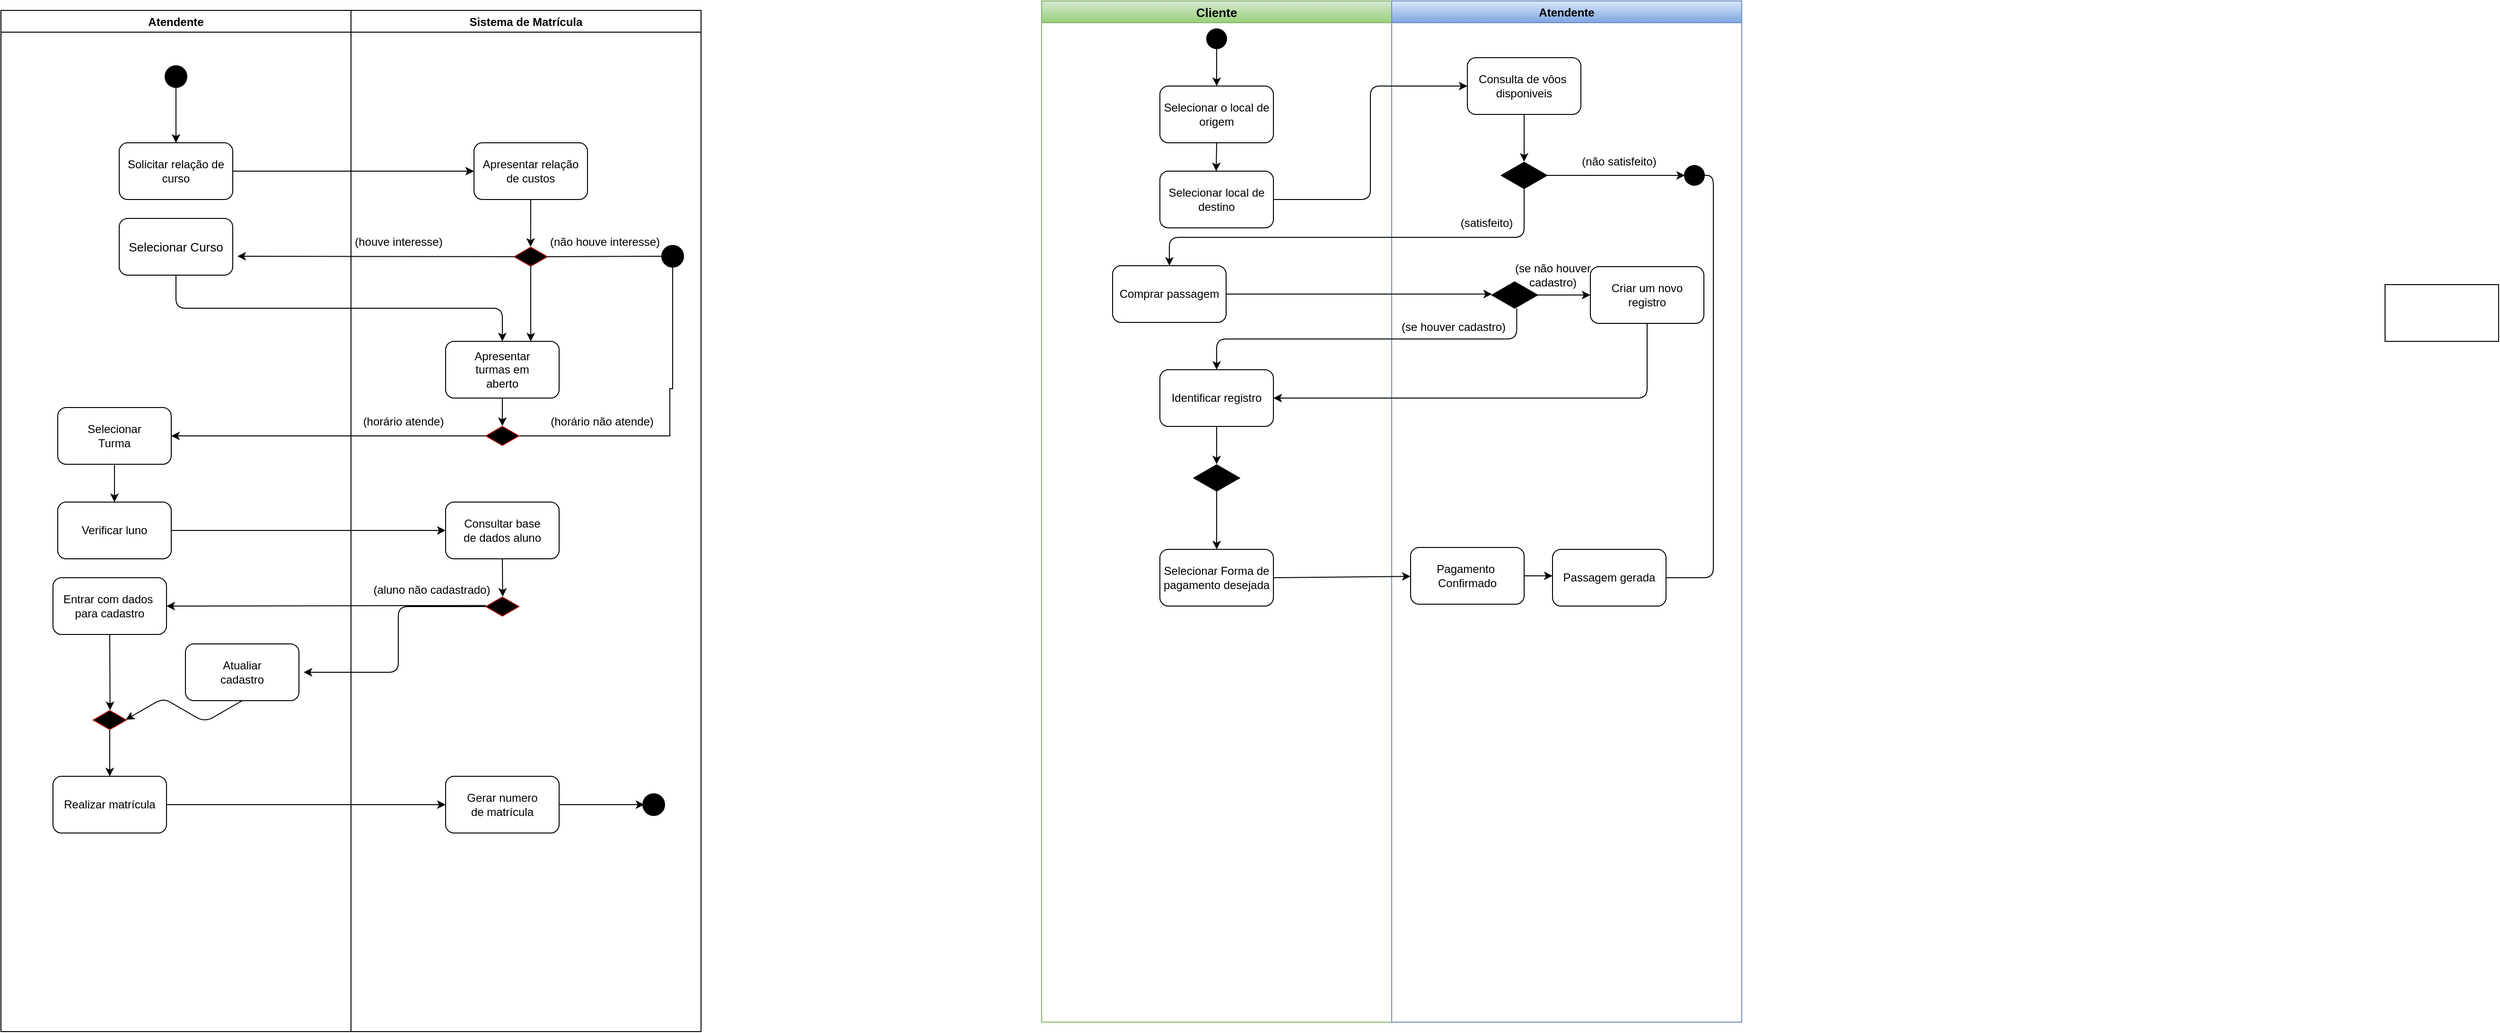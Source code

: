 <mxfile>
    <diagram id="g-64LbvGBwGpzVJ8J7Hl" name="Página-1">
        <mxGraphModel dx="832" dy="515" grid="1" gridSize="10" guides="1" tooltips="1" connect="1" arrows="1" fold="1" page="1" pageScale="1" pageWidth="827" pageHeight="1169" math="0" shadow="0">
            <root>
                <mxCell id="0"/>
                <mxCell id="1" parent="0"/>
                <mxCell id="2" value="Atendente" style="swimlane;" vertex="1" parent="1">
                    <mxGeometry x="80" y="440" width="370" height="1080" as="geometry"/>
                </mxCell>
                <mxCell id="4" value="" style="shape=waypoint;sketch=0;fillStyle=solid;size=6;pointerEvents=1;points=[];fillColor=none;resizable=0;rotatable=0;perimeter=centerPerimeter;snapToPoint=1;strokeWidth=10;" vertex="1" parent="2">
                    <mxGeometry x="175" y="60" width="20" height="20" as="geometry"/>
                </mxCell>
                <mxCell id="5" value="" style="endArrow=classic;html=1;exitX=0.443;exitY=1.057;exitDx=0;exitDy=0;exitPerimeter=0;" edge="1" parent="2" source="4">
                    <mxGeometry width="50" height="50" relative="1" as="geometry">
                        <mxPoint x="140" y="230" as="sourcePoint"/>
                        <mxPoint x="185" y="140" as="targetPoint"/>
                    </mxGeometry>
                </mxCell>
                <mxCell id="57" style="edgeStyle=none;html=1;" edge="1" parent="2" source="6">
                    <mxGeometry relative="1" as="geometry">
                        <mxPoint x="500.0" y="170" as="targetPoint"/>
                    </mxGeometry>
                </mxCell>
                <mxCell id="6" value="Solicitar relação de curso" style="rounded=1;whiteSpace=wrap;html=1;" vertex="1" parent="2">
                    <mxGeometry x="125" y="140" width="120" height="60" as="geometry"/>
                </mxCell>
                <mxCell id="7" value="&lt;font style=&quot;font-size: 13px;&quot;&gt;Selecionar Curso&lt;/font&gt;" style="rounded=1;whiteSpace=wrap;html=1;" vertex="1" parent="2">
                    <mxGeometry x="125" y="220" width="120" height="60" as="geometry"/>
                </mxCell>
                <mxCell id="3" value="Sistema de Matrícula" style="swimlane;" vertex="1" parent="1">
                    <mxGeometry x="450" y="440" width="370" height="1080" as="geometry">
                        <mxRectangle x="450" y="440" width="150" height="30" as="alternateBounds"/>
                    </mxGeometry>
                </mxCell>
                <mxCell id="59" style="edgeStyle=none;html=1;exitX=0.5;exitY=1;exitDx=0;exitDy=0;" edge="1" parent="3" source="11">
                    <mxGeometry relative="1" as="geometry">
                        <mxPoint x="189.824" y="250" as="targetPoint"/>
                    </mxGeometry>
                </mxCell>
                <mxCell id="11" value="Apresentar relação de custos" style="rounded=1;whiteSpace=wrap;html=1;" vertex="1" parent="3">
                    <mxGeometry x="130" y="140" width="120" height="60" as="geometry"/>
                </mxCell>
                <mxCell id="22" value="" style="edgeStyle=segmentEdgeStyle;endArrow=classic;html=1;curved=0;rounded=0;endSize=8;startSize=8;entryX=0.638;entryY=1.2;entryDx=0;entryDy=0;entryPerimeter=0;" edge="1" parent="3" target="23">
                    <mxGeometry width="50" height="50" relative="1" as="geometry">
                        <mxPoint x="177.5" y="450" as="sourcePoint"/>
                        <mxPoint x="337.5" y="340" as="targetPoint"/>
                        <Array as="points">
                            <mxPoint x="337" y="450"/>
                            <mxPoint x="337" y="400"/>
                            <mxPoint x="340" y="400"/>
                        </Array>
                    </mxGeometry>
                </mxCell>
                <mxCell id="23" value="" style="shape=waypoint;sketch=0;fillStyle=solid;size=6;pointerEvents=1;points=[];fillColor=none;resizable=0;rotatable=0;perimeter=centerPerimeter;snapToPoint=1;strokeWidth=10;" vertex="1" parent="3">
                    <mxGeometry x="330" y="250" width="20" height="20" as="geometry"/>
                </mxCell>
                <mxCell id="14" style="edgeStyle=none;html=1;exitX=0.5;exitY=1;exitDx=0;exitDy=0;entryX=0.5;entryY=0;entryDx=0;entryDy=0;" edge="1" parent="3" source="10" target="9">
                    <mxGeometry relative="1" as="geometry"/>
                </mxCell>
                <mxCell id="10" value="Selecionar&lt;div&gt;Turma&lt;/div&gt;" style="rounded=1;whiteSpace=wrap;html=1;" vertex="1" parent="3">
                    <mxGeometry x="-310" y="420" width="120" height="60" as="geometry"/>
                </mxCell>
                <mxCell id="9" value="Verificar luno" style="rounded=1;whiteSpace=wrap;html=1;" vertex="1" parent="3">
                    <mxGeometry x="-310" y="520" width="120" height="60" as="geometry"/>
                </mxCell>
                <mxCell id="29" style="edgeStyle=none;html=1;exitX=0.5;exitY=1;exitDx=0;exitDy=0;" edge="1" parent="3" source="8">
                    <mxGeometry relative="1" as="geometry">
                        <mxPoint x="-254.667" y="740" as="targetPoint"/>
                    </mxGeometry>
                </mxCell>
                <mxCell id="8" value="Entrar com dados&amp;nbsp;&lt;div&gt;para cadastro&lt;/div&gt;" style="rounded=1;whiteSpace=wrap;html=1;" vertex="1" parent="3">
                    <mxGeometry x="-315" y="600" width="120" height="60" as="geometry"/>
                </mxCell>
                <mxCell id="25" value="Atualiar&lt;div&gt;cadastro&lt;/div&gt;" style="rounded=1;whiteSpace=wrap;html=1;" vertex="1" parent="3">
                    <mxGeometry x="-175" y="670" width="120" height="60" as="geometry"/>
                </mxCell>
                <mxCell id="50" style="edgeStyle=none;html=1;" edge="1" parent="3" source="31">
                    <mxGeometry relative="1" as="geometry">
                        <mxPoint x="-255" y="810" as="targetPoint"/>
                    </mxGeometry>
                </mxCell>
                <mxCell id="31" value="" style="html=1;whiteSpace=wrap;aspect=fixed;shape=isoRectangle;fillColor=#000000;strokeColor=#B20000;fontColor=#ffffff;" vertex="1" parent="3">
                    <mxGeometry x="-272.5" y="740" width="35" height="21" as="geometry"/>
                </mxCell>
                <mxCell id="32" style="edgeStyle=isometricEdgeStyle;html=1;exitX=0.5;exitY=1;exitDx=0;exitDy=0;entryX=0.986;entryY=0.484;entryDx=0;entryDy=0;entryPerimeter=0;" edge="1" parent="3" source="25" target="31">
                    <mxGeometry relative="1" as="geometry"/>
                </mxCell>
                <mxCell id="52" style="edgeStyle=none;html=1;" edge="1" parent="3" source="51">
                    <mxGeometry relative="1" as="geometry">
                        <mxPoint x="100.0" y="840" as="targetPoint"/>
                    </mxGeometry>
                </mxCell>
                <mxCell id="51" value="Realizar matrícula" style="rounded=1;whiteSpace=wrap;html=1;" vertex="1" parent="3">
                    <mxGeometry x="-315" y="810" width="120" height="60" as="geometry"/>
                </mxCell>
                <mxCell id="18" style="edgeStyle=none;html=1;" edge="1" parent="3" source="19">
                    <mxGeometry relative="1" as="geometry">
                        <mxPoint x="160" y="450" as="targetPoint"/>
                    </mxGeometry>
                </mxCell>
                <mxCell id="16" style="edgeStyle=none;html=1;exitX=0.5;exitY=1;exitDx=0;exitDy=0;" edge="1" parent="3" source="12">
                    <mxGeometry relative="1" as="geometry">
                        <mxPoint x="160.333" y="620" as="targetPoint"/>
                    </mxGeometry>
                </mxCell>
                <mxCell id="12" value="Consultar base&lt;div&gt;de dados aluno&lt;/div&gt;" style="rounded=1;whiteSpace=wrap;html=1;" vertex="1" parent="3">
                    <mxGeometry x="100" y="520" width="120" height="60" as="geometry"/>
                </mxCell>
                <mxCell id="27" style="edgeStyle=elbowEdgeStyle;html=1;exitX=0.214;exitY=0.5;exitDx=0;exitDy=0;exitPerimeter=0;" edge="1" parent="3" source="17">
                    <mxGeometry relative="1" as="geometry">
                        <mxPoint x="-50" y="700" as="targetPoint"/>
                    </mxGeometry>
                </mxCell>
                <mxCell id="17" value="" style="html=1;whiteSpace=wrap;aspect=fixed;shape=isoRectangle;fillColor=#000000;strokeColor=#B20000;fontColor=#ffffff;" vertex="1" parent="3">
                    <mxGeometry x="142.5" y="620" width="35" height="21" as="geometry"/>
                </mxCell>
                <mxCell id="21" value="" style="edgeStyle=none;html=1;" edge="1" parent="3" target="19">
                    <mxGeometry relative="1" as="geometry">
                        <mxPoint x="610" y="890" as="targetPoint"/>
                        <mxPoint x="160.0" y="410" as="sourcePoint"/>
                    </mxGeometry>
                </mxCell>
                <mxCell id="19" value="" style="html=1;whiteSpace=wrap;aspect=fixed;shape=isoRectangle;fillColor=#000000;strokeColor=#B20000;fontColor=#ffffff;" vertex="1" parent="3">
                    <mxGeometry x="142.5" y="439.5" width="35" height="21" as="geometry"/>
                </mxCell>
                <mxCell id="28" value="(aluno não cadastrado)" style="text;html=1;align=center;verticalAlign=middle;resizable=0;points=[];autosize=1;strokeColor=none;fillColor=none;" vertex="1" parent="3">
                    <mxGeometry x="10" y="598" width="150" height="30" as="geometry"/>
                </mxCell>
                <mxCell id="33" value="(horário atende)" style="text;html=1;align=center;verticalAlign=middle;resizable=0;points=[];autosize=1;strokeColor=none;fillColor=none;" vertex="1" parent="3">
                    <mxGeometry y="420" width="110" height="30" as="geometry"/>
                </mxCell>
                <mxCell id="49" value="(horário não atende)" style="text;html=1;align=center;verticalAlign=middle;resizable=0;points=[];autosize=1;strokeColor=none;fillColor=none;" vertex="1" parent="3">
                    <mxGeometry x="200" y="420" width="130" height="30" as="geometry"/>
                </mxCell>
                <mxCell id="55" style="edgeStyle=none;html=1;" edge="1" parent="3" source="54">
                    <mxGeometry relative="1" as="geometry">
                        <mxPoint x="310.0" y="840" as="targetPoint"/>
                    </mxGeometry>
                </mxCell>
                <mxCell id="54" value="Gerar numero&lt;div&gt;de matrícula&lt;/div&gt;" style="rounded=1;whiteSpace=wrap;html=1;" vertex="1" parent="3">
                    <mxGeometry x="100" y="810" width="120" height="60" as="geometry"/>
                </mxCell>
                <mxCell id="56" value="" style="shape=waypoint;sketch=0;fillStyle=solid;size=6;pointerEvents=1;points=[];fillColor=none;resizable=0;rotatable=0;perimeter=centerPerimeter;snapToPoint=1;strokeWidth=10;" vertex="1" parent="3">
                    <mxGeometry x="310" y="830" width="20" height="20" as="geometry"/>
                </mxCell>
                <mxCell id="15" style="edgeStyle=none;html=1;exitX=1;exitY=0.5;exitDx=0;exitDy=0;entryX=0;entryY=0.5;entryDx=0;entryDy=0;" edge="1" parent="3" source="9" target="12">
                    <mxGeometry relative="1" as="geometry"/>
                </mxCell>
                <mxCell id="20" style="edgeStyle=none;html=1;entryX=1;entryY=0.5;entryDx=0;entryDy=0;" edge="1" parent="3" source="19" target="10">
                    <mxGeometry relative="1" as="geometry"/>
                </mxCell>
                <mxCell id="26" style="edgeStyle=none;html=1;entryX=1;entryY=0.5;entryDx=0;entryDy=0;exitX=0.01;exitY=0.444;exitDx=0;exitDy=0;exitPerimeter=0;" edge="1" parent="3" source="17" target="8">
                    <mxGeometry relative="1" as="geometry">
                        <mxPoint x="140" y="640" as="sourcePoint"/>
                    </mxGeometry>
                </mxCell>
                <mxCell id="65" value="" style="edgeStyle=none;html=1;entryX=0.75;entryY=0;entryDx=0;entryDy=0;" edge="1" parent="3" source="60" target="13">
                    <mxGeometry relative="1" as="geometry"/>
                </mxCell>
                <mxCell id="60" value="" style="html=1;whiteSpace=wrap;aspect=fixed;shape=isoRectangle;fillColor=#000000;strokeColor=#B20000;fontColor=#ffffff;" vertex="1" parent="3">
                    <mxGeometry x="172.5" y="250" width="35" height="21" as="geometry"/>
                </mxCell>
                <mxCell id="62" style="edgeStyle=none;html=1;entryX=-0.185;entryY=0.729;entryDx=0;entryDy=0;entryPerimeter=0;" edge="1" parent="3" source="60" target="23">
                    <mxGeometry relative="1" as="geometry"/>
                </mxCell>
                <mxCell id="13" value="Apresentar&lt;div&gt;turmas em&lt;/div&gt;&lt;div&gt;aberto&lt;/div&gt;" style="rounded=1;whiteSpace=wrap;html=1;" vertex="1" parent="3">
                    <mxGeometry x="100" y="350" width="120" height="60" as="geometry"/>
                </mxCell>
                <mxCell id="66" value="(houve interesse)" style="text;html=1;align=center;verticalAlign=middle;resizable=0;points=[];autosize=1;strokeColor=none;fillColor=none;" vertex="1" parent="3">
                    <mxGeometry x="-10" y="230" width="120" height="30" as="geometry"/>
                </mxCell>
                <mxCell id="68" value="(não houve interesse)" style="text;html=1;align=center;verticalAlign=middle;resizable=0;points=[];autosize=1;strokeColor=none;fillColor=none;" vertex="1" parent="3">
                    <mxGeometry x="197.5" y="230" width="140" height="30" as="geometry"/>
                </mxCell>
                <mxCell id="61" style="edgeStyle=none;html=1;" edge="1" parent="1" source="60">
                    <mxGeometry relative="1" as="geometry">
                        <mxPoint x="330" y="700" as="targetPoint"/>
                    </mxGeometry>
                </mxCell>
                <mxCell id="64" style="edgeStyle=orthogonalEdgeStyle;html=1;exitX=0.5;exitY=1;exitDx=0;exitDy=0;entryX=0.5;entryY=0;entryDx=0;entryDy=0;" edge="1" parent="1" source="7" target="13">
                    <mxGeometry relative="1" as="geometry"/>
                </mxCell>
                <mxCell id="71" value="" style="whiteSpace=wrap;html=1;" vertex="1" parent="1">
                    <mxGeometry x="2600" y="730" width="120" height="60" as="geometry"/>
                </mxCell>
                <mxCell id="73" value="Cliente" style="swimlane;startSize=23;fontSize=13;fillColor=#d5e8d4;strokeColor=#82b366;gradientColor=#97d077;" vertex="1" parent="1">
                    <mxGeometry x="1180" y="430" width="370" height="1080" as="geometry"/>
                </mxCell>
                <mxCell id="81" style="edgeStyle=none;html=1;" edge="1" parent="73" source="80">
                    <mxGeometry relative="1" as="geometry">
                        <mxPoint x="185" y="90" as="targetPoint"/>
                    </mxGeometry>
                </mxCell>
                <mxCell id="80" value="" style="shape=waypoint;sketch=0;fillStyle=solid;size=6;pointerEvents=1;points=[];fillColor=none;resizable=0;rotatable=0;perimeter=centerPerimeter;snapToPoint=1;strokeWidth=9;" vertex="1" parent="73">
                    <mxGeometry x="175" y="30" width="20" height="20" as="geometry"/>
                </mxCell>
                <mxCell id="83" style="edgeStyle=none;html=1;exitX=0.5;exitY=1;exitDx=0;exitDy=0;" edge="1" parent="73" source="82">
                    <mxGeometry relative="1" as="geometry">
                        <mxPoint x="184.529" y="180" as="targetPoint"/>
                    </mxGeometry>
                </mxCell>
                <mxCell id="82" value="Selecionar o local de origem" style="rounded=1;whiteSpace=wrap;html=1;" vertex="1" parent="73">
                    <mxGeometry x="125" y="90" width="120" height="60" as="geometry"/>
                </mxCell>
                <mxCell id="84" value="Selecionar local de&lt;div&gt;destino&lt;/div&gt;" style="rounded=1;whiteSpace=wrap;html=1;" vertex="1" parent="73">
                    <mxGeometry x="125" y="180" width="120" height="60" as="geometry"/>
                </mxCell>
                <mxCell id="93" value="Comprar passagem" style="rounded=1;whiteSpace=wrap;html=1;" vertex="1" parent="73">
                    <mxGeometry x="75" y="280" width="120" height="60" as="geometry"/>
                </mxCell>
                <mxCell id="110" style="edgeStyle=none;html=1;exitX=0.5;exitY=1;exitDx=0;exitDy=0;" edge="1" parent="73" source="106">
                    <mxGeometry relative="1" as="geometry">
                        <mxPoint x="185" y="490" as="targetPoint"/>
                    </mxGeometry>
                </mxCell>
                <mxCell id="106" value="Identificar registro" style="rounded=1;whiteSpace=wrap;html=1;" vertex="1" parent="73">
                    <mxGeometry x="125" y="390" width="120" height="60" as="geometry"/>
                </mxCell>
                <mxCell id="111" value="" style="html=1;whiteSpace=wrap;aspect=fixed;shape=isoRectangle;fillColor=#000000;" vertex="1" parent="73">
                    <mxGeometry x="160.83" y="490" width="48.33" height="29" as="geometry"/>
                </mxCell>
                <mxCell id="98" value="Selecionar Forma de&lt;div&gt;pagamento desejada&lt;/div&gt;" style="rounded=1;whiteSpace=wrap;html=1;" vertex="1" parent="73">
                    <mxGeometry x="125" y="580" width="120" height="60" as="geometry"/>
                </mxCell>
                <mxCell id="112" style="edgeStyle=none;html=1;entryX=0.5;entryY=0;entryDx=0;entryDy=0;" edge="1" parent="73" source="111" target="98">
                    <mxGeometry relative="1" as="geometry"/>
                </mxCell>
                <mxCell id="79" value="Atendente" style="swimlane;startSize=23;fillColor=#dae8fc;gradientColor=#7ea6e0;strokeColor=#6c8ebf;" vertex="1" parent="1">
                    <mxGeometry x="1550" y="430" width="370" height="1080" as="geometry"/>
                </mxCell>
                <mxCell id="88" style="edgeStyle=none;html=1;exitX=0.5;exitY=1;exitDx=0;exitDy=0;" edge="1" parent="79" source="86">
                    <mxGeometry relative="1" as="geometry">
                        <mxPoint x="140" y="170" as="targetPoint"/>
                    </mxGeometry>
                </mxCell>
                <mxCell id="86" value="Consulta de vôos&amp;nbsp;&lt;div&gt;disponiveis&lt;/div&gt;" style="rounded=1;whiteSpace=wrap;html=1;" vertex="1" parent="79">
                    <mxGeometry x="80" y="60" width="120" height="60" as="geometry"/>
                </mxCell>
                <mxCell id="91" style="edgeStyle=none;html=1;" edge="1" parent="79" source="89">
                    <mxGeometry relative="1" as="geometry">
                        <mxPoint x="310" y="184.5" as="targetPoint"/>
                    </mxGeometry>
                </mxCell>
                <mxCell id="89" value="" style="html=1;whiteSpace=wrap;aspect=fixed;shape=isoRectangle;fillColor=#000000;" vertex="1" parent="79">
                    <mxGeometry x="115.83" y="170" width="48.33" height="29" as="geometry"/>
                </mxCell>
                <mxCell id="90" value="" style="shape=waypoint;sketch=0;fillStyle=solid;size=6;pointerEvents=1;points=[];fillColor=none;resizable=0;rotatable=0;perimeter=centerPerimeter;snapToPoint=1;strokeWidth=9;" vertex="1" parent="79">
                    <mxGeometry x="310" y="174.5" width="20" height="20" as="geometry"/>
                </mxCell>
                <mxCell id="92" value="(não satisfeito)" style="text;html=1;align=center;verticalAlign=middle;resizable=0;points=[];autosize=1;strokeColor=none;fillColor=none;" vertex="1" parent="79">
                    <mxGeometry x="190" y="155" width="100" height="30" as="geometry"/>
                </mxCell>
                <mxCell id="96" value="Criar um novo&lt;div&gt;registro&lt;/div&gt;" style="rounded=1;whiteSpace=wrap;html=1;" vertex="1" parent="79">
                    <mxGeometry x="210" y="281" width="120" height="60" as="geometry"/>
                </mxCell>
                <mxCell id="100" value="Passagem gerada" style="rounded=1;whiteSpace=wrap;html=1;" vertex="1" parent="79">
                    <mxGeometry x="170" y="580" width="120" height="60" as="geometry"/>
                </mxCell>
                <mxCell id="101" style="edgeStyle=elbowEdgeStyle;html=1;exitX=1;exitY=0.5;exitDx=0;exitDy=0;elbow=vertical;entryX=1.1;entryY=0.275;entryDx=0;entryDy=0;entryPerimeter=0;" edge="1" parent="79" source="100" target="90">
                    <mxGeometry relative="1" as="geometry">
                        <mxPoint x="340" y="185" as="targetPoint"/>
                        <Array as="points">
                            <mxPoint x="340" y="370"/>
                        </Array>
                    </mxGeometry>
                </mxCell>
                <mxCell id="104" style="edgeStyle=none;html=1;entryX=0;entryY=0.5;entryDx=0;entryDy=0;" edge="1" parent="79" source="102" target="96">
                    <mxGeometry relative="1" as="geometry"/>
                </mxCell>
                <mxCell id="102" value="" style="html=1;whiteSpace=wrap;aspect=fixed;shape=isoRectangle;fillColor=#000000;" vertex="1" parent="79">
                    <mxGeometry x="105.84" y="296.5" width="48.33" height="29" as="geometry"/>
                </mxCell>
                <mxCell id="103" value="(satisfeito)" style="text;html=1;align=center;verticalAlign=middle;resizable=0;points=[];autosize=1;strokeColor=none;fillColor=none;" vertex="1" parent="79">
                    <mxGeometry x="60" y="220" width="80" height="30" as="geometry"/>
                </mxCell>
                <mxCell id="107" value="(se houver cadastro)" style="text;html=1;align=center;verticalAlign=middle;resizable=0;points=[];autosize=1;strokeColor=none;fillColor=none;" vertex="1" parent="79">
                    <mxGeometry y="330" width="130" height="30" as="geometry"/>
                </mxCell>
                <mxCell id="108" value="(se não houver&lt;div&gt;cadastro)&lt;/div&gt;" style="text;html=1;align=center;verticalAlign=middle;resizable=0;points=[];autosize=1;strokeColor=none;fillColor=none;" vertex="1" parent="79">
                    <mxGeometry x="120" y="270" width="100" height="40" as="geometry"/>
                </mxCell>
                <mxCell id="119" style="edgeStyle=none;html=1;exitX=1;exitY=0.5;exitDx=0;exitDy=0;" edge="1" parent="79" source="115">
                    <mxGeometry relative="1" as="geometry">
                        <mxPoint x="170" y="608" as="targetPoint"/>
                    </mxGeometry>
                </mxCell>
                <mxCell id="115" value="Pagamento&amp;nbsp;&lt;div&gt;Confirmado&lt;/div&gt;" style="rounded=1;whiteSpace=wrap;html=1;" vertex="1" parent="79">
                    <mxGeometry x="20" y="578" width="120" height="60" as="geometry"/>
                </mxCell>
                <mxCell id="87" style="edgeStyle=orthogonalEdgeStyle;html=1;exitX=1;exitY=0.5;exitDx=0;exitDy=0;entryX=0;entryY=0.5;entryDx=0;entryDy=0;" edge="1" parent="1" source="84" target="86">
                    <mxGeometry relative="1" as="geometry"/>
                </mxCell>
                <mxCell id="94" style="edgeStyle=elbowEdgeStyle;html=1;elbow=vertical;" edge="1" parent="1" source="89" target="93">
                    <mxGeometry relative="1" as="geometry">
                        <Array as="points">
                            <mxPoint x="1500" y="680"/>
                        </Array>
                    </mxGeometry>
                </mxCell>
                <mxCell id="95" style="edgeStyle=none;html=1;exitX=1;exitY=0.5;exitDx=0;exitDy=0;entryX=0.003;entryY=0.466;entryDx=0;entryDy=0;entryPerimeter=0;" edge="1" parent="1" source="93" target="102">
                    <mxGeometry relative="1" as="geometry">
                        <mxPoint x="1620" y="740" as="targetPoint"/>
                    </mxGeometry>
                </mxCell>
                <mxCell id="105" style="edgeStyle=elbowEdgeStyle;html=1;exitX=0.545;exitY=0.989;exitDx=0;exitDy=0;exitPerimeter=0;elbow=vertical;" edge="1" parent="1" source="102" target="106">
                    <mxGeometry relative="1" as="geometry">
                        <mxPoint x="1680.005" y="800" as="targetPoint"/>
                    </mxGeometry>
                </mxCell>
                <mxCell id="109" style="edgeStyle=orthogonalEdgeStyle;html=1;exitX=0.5;exitY=1;exitDx=0;exitDy=0;entryX=1;entryY=0.5;entryDx=0;entryDy=0;elbow=vertical;" edge="1" parent="1" source="96" target="106">
                    <mxGeometry relative="1" as="geometry"/>
                </mxCell>
                <mxCell id="116" style="edgeStyle=none;html=1;exitX=1;exitY=0.5;exitDx=0;exitDy=0;" edge="1" parent="1" source="98" target="115">
                    <mxGeometry relative="1" as="geometry"/>
                </mxCell>
            </root>
        </mxGraphModel>
    </diagram>
</mxfile>